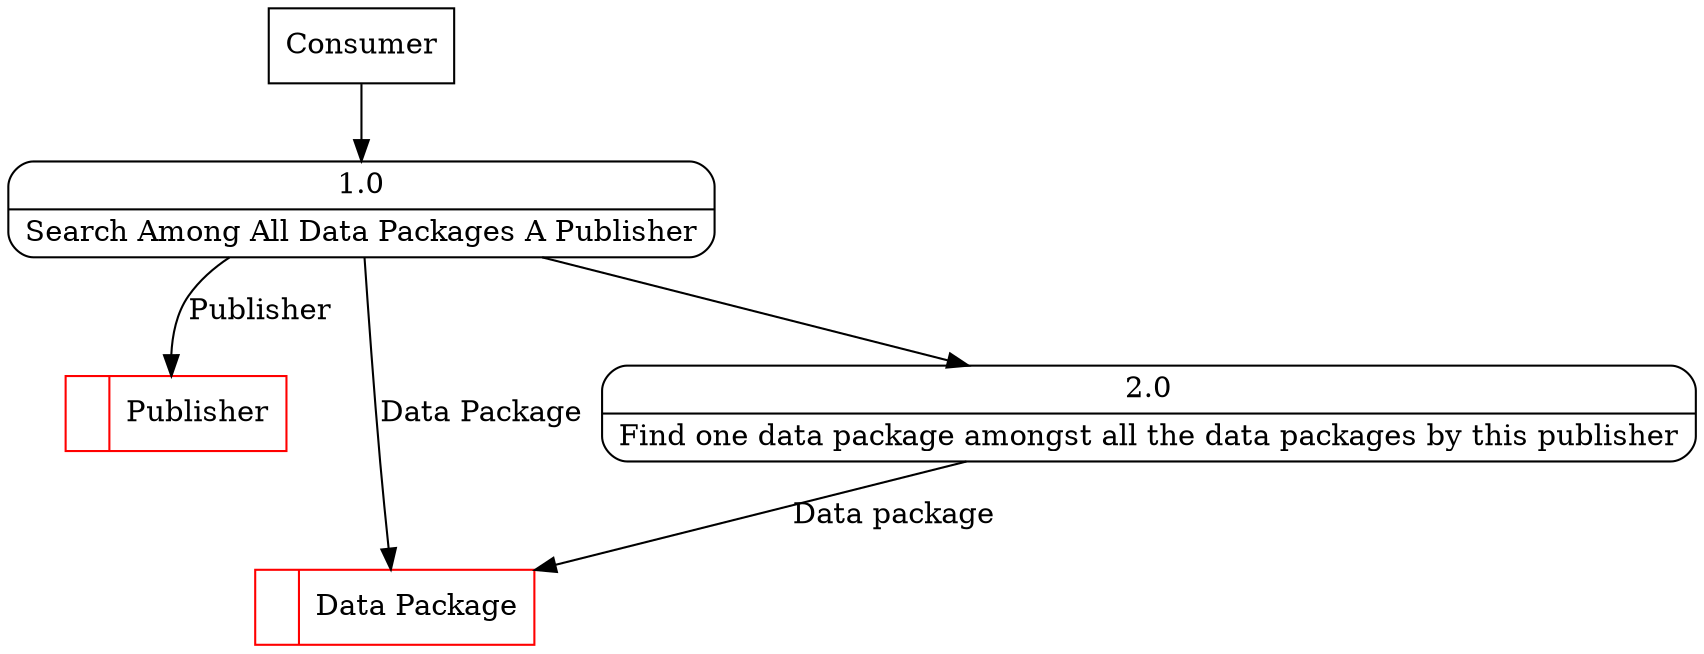 digraph dfd2{ 
node[shape=record]
200 [label="<f0>  |<f1> Publisher " color=red];
201 [label="<f0>  |<f1> Data Package " color=red];
202 [label="Consumer" shape=box];
203 [label="{<f0> 1.0|<f1> Search Among All Data Packages A Publisher }" shape=Mrecord];
2 [label="{<f0> 2.0|<f1> Find one data package amongst all the data packages by this publisher }" shape=Mrecord];
203 -> 2
2 -> 201  [label="Data package"]
202 -> 203
203 -> 201 [label="Data Package"]
203 -> 200 [label="Publisher"]
}